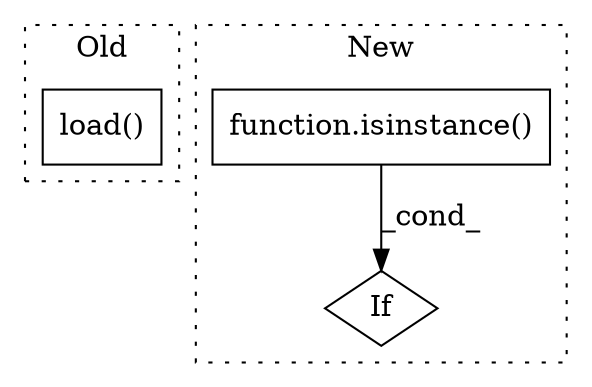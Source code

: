 digraph G {
subgraph cluster0 {
1 [label="load()" a="75" s="6433,6461" l="10,1" shape="box"];
label = "Old";
style="dotted";
}
subgraph cluster1 {
2 [label="function.isinstance()" a="75" s="9173,9199" l="11,1" shape="box"];
3 [label="If" a="96" s="9170" l="3" shape="diamond"];
label = "New";
style="dotted";
}
2 -> 3 [label="_cond_"];
}